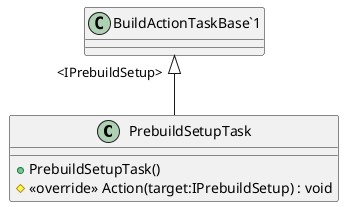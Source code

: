 @startuml
class PrebuildSetupTask {
    + PrebuildSetupTask()
    # <<override>> Action(target:IPrebuildSetup) : void
}
"BuildActionTaskBase`1" "<IPrebuildSetup>" <|-- PrebuildSetupTask
@enduml
